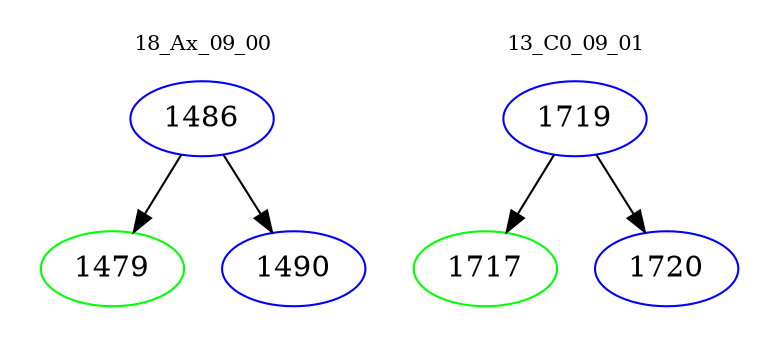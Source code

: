 digraph{
subgraph cluster_0 {
color = white
label = "18_Ax_09_00";
fontsize=10;
T0_1486 [label="1486", color="blue"]
T0_1486 -> T0_1479 [color="black"]
T0_1479 [label="1479", color="green"]
T0_1486 -> T0_1490 [color="black"]
T0_1490 [label="1490", color="blue"]
}
subgraph cluster_1 {
color = white
label = "13_C0_09_01";
fontsize=10;
T1_1719 [label="1719", color="blue"]
T1_1719 -> T1_1717 [color="black"]
T1_1717 [label="1717", color="green"]
T1_1719 -> T1_1720 [color="black"]
T1_1720 [label="1720", color="blue"]
}
}
